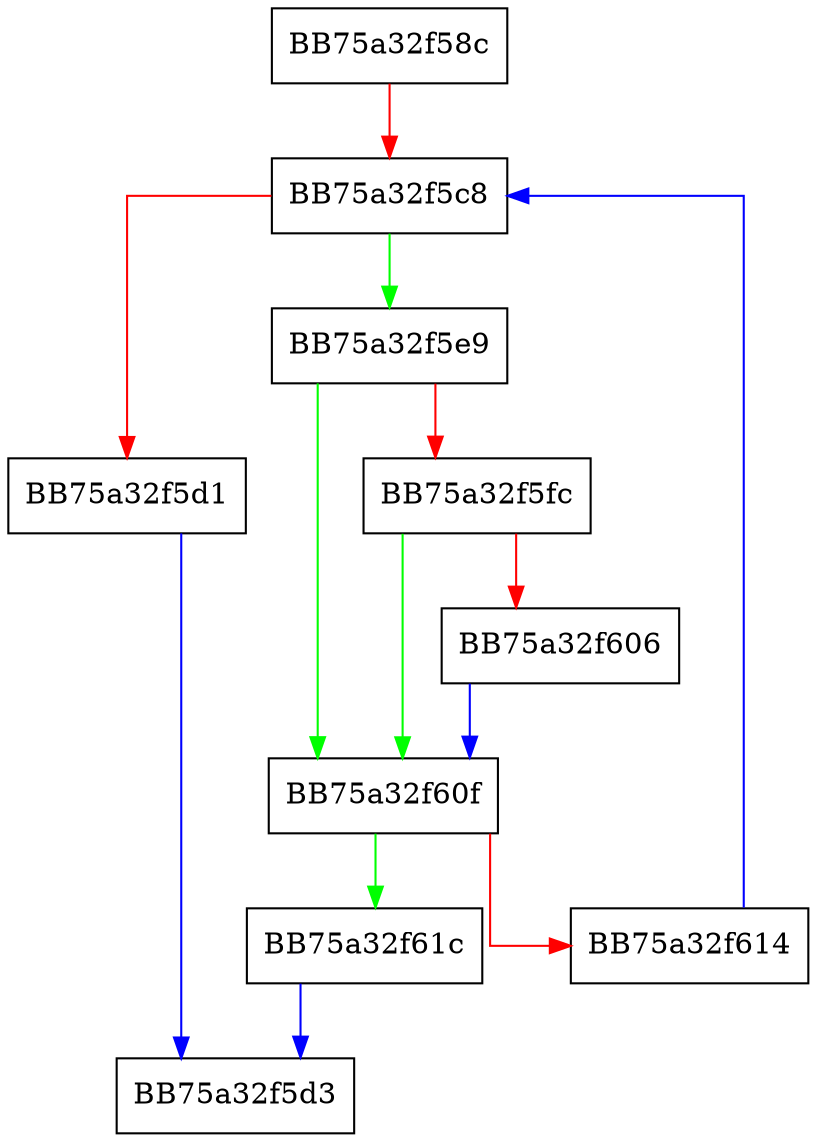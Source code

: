 digraph search_IL_pattern {
  node [shape="box"];
  graph [splines=ortho];
  BB75a32f58c -> BB75a32f5c8 [color="red"];
  BB75a32f5c8 -> BB75a32f5e9 [color="green"];
  BB75a32f5c8 -> BB75a32f5d1 [color="red"];
  BB75a32f5d1 -> BB75a32f5d3 [color="blue"];
  BB75a32f5e9 -> BB75a32f60f [color="green"];
  BB75a32f5e9 -> BB75a32f5fc [color="red"];
  BB75a32f5fc -> BB75a32f60f [color="green"];
  BB75a32f5fc -> BB75a32f606 [color="red"];
  BB75a32f606 -> BB75a32f60f [color="blue"];
  BB75a32f60f -> BB75a32f61c [color="green"];
  BB75a32f60f -> BB75a32f614 [color="red"];
  BB75a32f614 -> BB75a32f5c8 [color="blue"];
  BB75a32f61c -> BB75a32f5d3 [color="blue"];
}